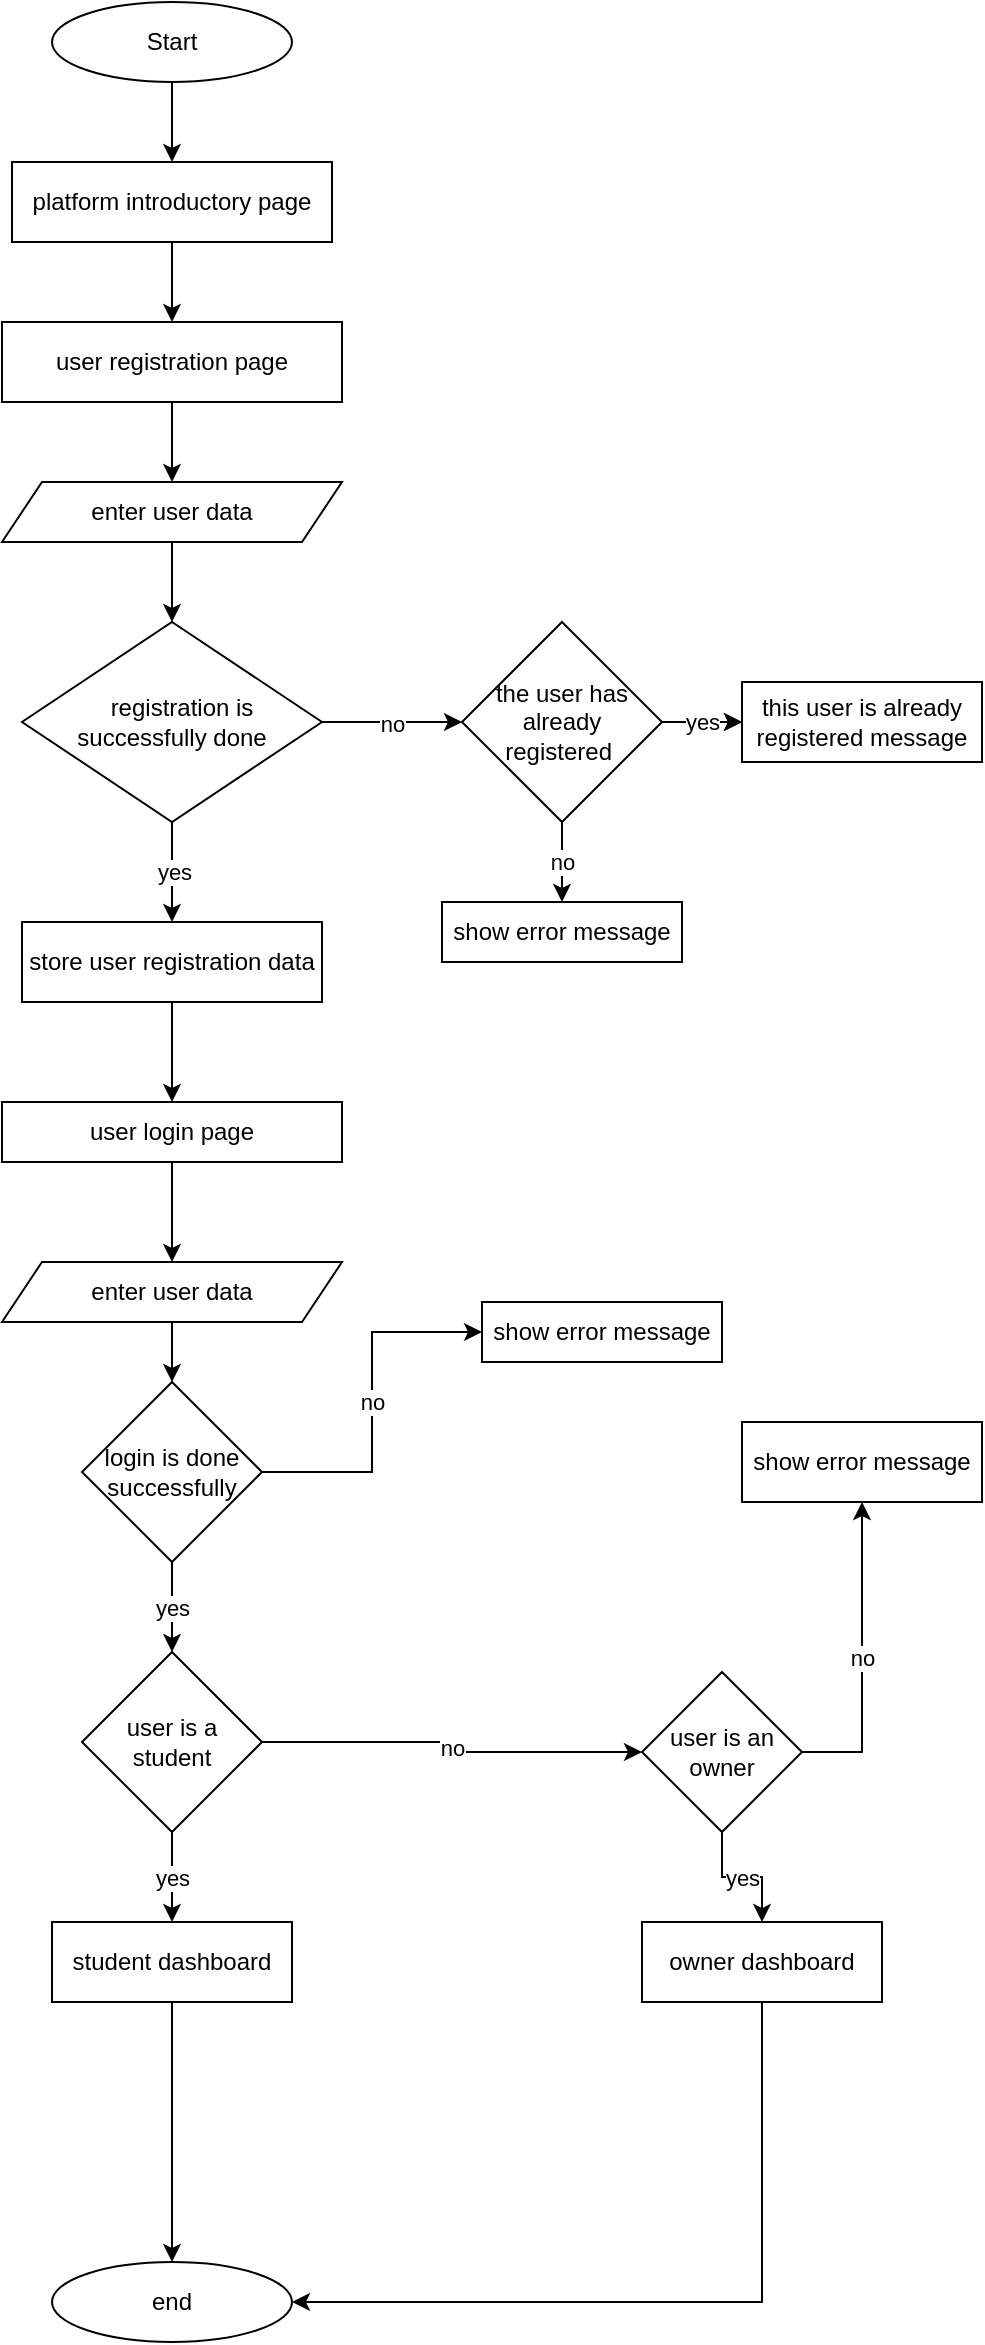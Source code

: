 <mxfile version="21.5.0" type="device">
  <diagram name="Page-1" id="IbCNt1j11o4psGc3Slpi">
    <mxGraphModel dx="1381" dy="872" grid="1" gridSize="10" guides="1" tooltips="1" connect="1" arrows="1" fold="1" page="1" pageScale="1" pageWidth="850" pageHeight="1100" math="0" shadow="0">
      <root>
        <mxCell id="0" />
        <mxCell id="1" parent="0" />
        <mxCell id="6pMdFOtzP3qhya9XBugc-3" style="edgeStyle=orthogonalEdgeStyle;rounded=0;orthogonalLoop=1;jettySize=auto;html=1;exitX=0.5;exitY=1;exitDx=0;exitDy=0;" parent="1" source="6pMdFOtzP3qhya9XBugc-2" edge="1">
          <mxGeometry relative="1" as="geometry">
            <mxPoint x="425" y="100" as="targetPoint" />
          </mxGeometry>
        </mxCell>
        <mxCell id="6pMdFOtzP3qhya9XBugc-2" value="Start" style="ellipse;whiteSpace=wrap;html=1;" parent="1" vertex="1">
          <mxGeometry x="365" y="20" width="120" height="40" as="geometry" />
        </mxCell>
        <mxCell id="6pMdFOtzP3qhya9XBugc-8" style="edgeStyle=orthogonalEdgeStyle;rounded=0;orthogonalLoop=1;jettySize=auto;html=1;exitX=0.5;exitY=1;exitDx=0;exitDy=0;" parent="1" source="6pMdFOtzP3qhya9XBugc-5" edge="1">
          <mxGeometry relative="1" as="geometry">
            <mxPoint x="425" y="180" as="targetPoint" />
          </mxGeometry>
        </mxCell>
        <mxCell id="6pMdFOtzP3qhya9XBugc-5" value="platform introductory page" style="rounded=0;whiteSpace=wrap;html=1;" parent="1" vertex="1">
          <mxGeometry x="345" y="100" width="160" height="40" as="geometry" />
        </mxCell>
        <mxCell id="6pMdFOtzP3qhya9XBugc-9" style="edgeStyle=orthogonalEdgeStyle;rounded=0;orthogonalLoop=1;jettySize=auto;html=1;exitX=0.5;exitY=1;exitDx=0;exitDy=0;" parent="1" source="6pMdFOtzP3qhya9XBugc-6" target="6pMdFOtzP3qhya9XBugc-10" edge="1">
          <mxGeometry relative="1" as="geometry">
            <mxPoint x="425" y="260" as="targetPoint" />
          </mxGeometry>
        </mxCell>
        <mxCell id="6pMdFOtzP3qhya9XBugc-6" value="user registration page" style="rounded=0;whiteSpace=wrap;html=1;" parent="1" vertex="1">
          <mxGeometry x="340" y="180" width="170" height="40" as="geometry" />
        </mxCell>
        <mxCell id="6pMdFOtzP3qhya9XBugc-11" style="edgeStyle=orthogonalEdgeStyle;rounded=0;orthogonalLoop=1;jettySize=auto;html=1;exitX=0.5;exitY=1;exitDx=0;exitDy=0;" parent="1" source="6pMdFOtzP3qhya9XBugc-10" target="6pMdFOtzP3qhya9XBugc-12" edge="1">
          <mxGeometry relative="1" as="geometry">
            <mxPoint x="425" y="330" as="targetPoint" />
          </mxGeometry>
        </mxCell>
        <mxCell id="6pMdFOtzP3qhya9XBugc-10" value="enter user data" style="shape=parallelogram;perimeter=parallelogramPerimeter;whiteSpace=wrap;html=1;fixedSize=1;" parent="1" vertex="1">
          <mxGeometry x="340" y="260" width="170" height="30" as="geometry" />
        </mxCell>
        <mxCell id="6pMdFOtzP3qhya9XBugc-13" value="no" style="edgeStyle=orthogonalEdgeStyle;rounded=0;orthogonalLoop=1;jettySize=auto;html=1;exitX=1;exitY=0.5;exitDx=0;exitDy=0;" parent="1" source="6pMdFOtzP3qhya9XBugc-12" edge="1">
          <mxGeometry relative="1" as="geometry">
            <mxPoint x="570" y="380" as="targetPoint" />
          </mxGeometry>
        </mxCell>
        <mxCell id="6pMdFOtzP3qhya9XBugc-16" value="yes" style="edgeStyle=orthogonalEdgeStyle;rounded=0;orthogonalLoop=1;jettySize=auto;html=1;exitX=0.5;exitY=1;exitDx=0;exitDy=0;" parent="1" source="6pMdFOtzP3qhya9XBugc-12" edge="1">
          <mxGeometry relative="1" as="geometry">
            <mxPoint x="425" y="480" as="targetPoint" />
          </mxGeometry>
        </mxCell>
        <mxCell id="6pMdFOtzP3qhya9XBugc-12" value="&amp;nbsp; &amp;nbsp;registration is successfully done" style="rhombus;whiteSpace=wrap;html=1;" parent="1" vertex="1">
          <mxGeometry x="350" y="330" width="150" height="100" as="geometry" />
        </mxCell>
        <mxCell id="6pMdFOtzP3qhya9XBugc-17" style="edgeStyle=orthogonalEdgeStyle;rounded=0;orthogonalLoop=1;jettySize=auto;html=1;exitX=1;exitY=0.5;exitDx=0;exitDy=0;" parent="1" source="6pMdFOtzP3qhya9XBugc-15" target="6pMdFOtzP3qhya9XBugc-18" edge="1">
          <mxGeometry relative="1" as="geometry">
            <mxPoint x="720" y="380" as="targetPoint" />
          </mxGeometry>
        </mxCell>
        <mxCell id="6pMdFOtzP3qhya9XBugc-19" value="yes" style="edgeStyle=orthogonalEdgeStyle;rounded=0;orthogonalLoop=1;jettySize=auto;html=1;" parent="1" source="6pMdFOtzP3qhya9XBugc-15" target="6pMdFOtzP3qhya9XBugc-18" edge="1">
          <mxGeometry relative="1" as="geometry" />
        </mxCell>
        <mxCell id="6pMdFOtzP3qhya9XBugc-20" value="no" style="edgeStyle=orthogonalEdgeStyle;rounded=0;orthogonalLoop=1;jettySize=auto;html=1;exitX=0.5;exitY=1;exitDx=0;exitDy=0;" parent="1" source="6pMdFOtzP3qhya9XBugc-15" target="6pMdFOtzP3qhya9XBugc-21" edge="1">
          <mxGeometry relative="1" as="geometry">
            <mxPoint x="620" y="460" as="targetPoint" />
          </mxGeometry>
        </mxCell>
        <mxCell id="6pMdFOtzP3qhya9XBugc-15" value="the user has already registered&amp;nbsp;" style="rhombus;whiteSpace=wrap;html=1;" parent="1" vertex="1">
          <mxGeometry x="570" y="330" width="100" height="100" as="geometry" />
        </mxCell>
        <mxCell id="6pMdFOtzP3qhya9XBugc-18" value="this user is already registered message" style="rounded=0;whiteSpace=wrap;html=1;" parent="1" vertex="1">
          <mxGeometry x="710" y="360" width="120" height="40" as="geometry" />
        </mxCell>
        <mxCell id="6pMdFOtzP3qhya9XBugc-21" value="show error message" style="rounded=0;whiteSpace=wrap;html=1;" parent="1" vertex="1">
          <mxGeometry x="560" y="470" width="120" height="30" as="geometry" />
        </mxCell>
        <mxCell id="6pMdFOtzP3qhya9XBugc-24" style="edgeStyle=orthogonalEdgeStyle;rounded=0;orthogonalLoop=1;jettySize=auto;html=1;exitX=0.5;exitY=1;exitDx=0;exitDy=0;entryX=0.5;entryY=0;entryDx=0;entryDy=0;" parent="1" source="6pMdFOtzP3qhya9XBugc-22" target="6pMdFOtzP3qhya9XBugc-23" edge="1">
          <mxGeometry relative="1" as="geometry" />
        </mxCell>
        <mxCell id="6pMdFOtzP3qhya9XBugc-22" value="store user registration data" style="rounded=0;whiteSpace=wrap;html=1;" parent="1" vertex="1">
          <mxGeometry x="350" y="480" width="150" height="40" as="geometry" />
        </mxCell>
        <mxCell id="6pMdFOtzP3qhya9XBugc-55" style="edgeStyle=orthogonalEdgeStyle;rounded=0;orthogonalLoop=1;jettySize=auto;html=1;exitX=0.5;exitY=1;exitDx=0;exitDy=0;entryX=0.5;entryY=0;entryDx=0;entryDy=0;" parent="1" source="6pMdFOtzP3qhya9XBugc-23" target="6pMdFOtzP3qhya9XBugc-53" edge="1">
          <mxGeometry relative="1" as="geometry" />
        </mxCell>
        <mxCell id="6pMdFOtzP3qhya9XBugc-23" value="user login page" style="rounded=0;whiteSpace=wrap;html=1;" parent="1" vertex="1">
          <mxGeometry x="340" y="570" width="170" height="30" as="geometry" />
        </mxCell>
        <mxCell id="6pMdFOtzP3qhya9XBugc-50" value="no" style="edgeStyle=orthogonalEdgeStyle;rounded=0;orthogonalLoop=1;jettySize=auto;html=1;exitX=1;exitY=0.5;exitDx=0;exitDy=0;entryX=0;entryY=0.5;entryDx=0;entryDy=0;" parent="1" source="6pMdFOtzP3qhya9XBugc-26" target="6pMdFOtzP3qhya9XBugc-28" edge="1">
          <mxGeometry relative="1" as="geometry" />
        </mxCell>
        <mxCell id="6pMdFOtzP3qhya9XBugc-52" value="yes" style="edgeStyle=orthogonalEdgeStyle;rounded=0;orthogonalLoop=1;jettySize=auto;html=1;exitX=0.5;exitY=1;exitDx=0;exitDy=0;entryX=0.5;entryY=0;entryDx=0;entryDy=0;" parent="1" source="6pMdFOtzP3qhya9XBugc-26" target="6pMdFOtzP3qhya9XBugc-31" edge="1">
          <mxGeometry relative="1" as="geometry" />
        </mxCell>
        <mxCell id="6pMdFOtzP3qhya9XBugc-26" value="login is done successfully" style="rhombus;whiteSpace=wrap;html=1;" parent="1" vertex="1">
          <mxGeometry x="380" y="710" width="90" height="90" as="geometry" />
        </mxCell>
        <mxCell id="6pMdFOtzP3qhya9XBugc-28" value="show error message" style="rounded=0;whiteSpace=wrap;html=1;" parent="1" vertex="1">
          <mxGeometry x="580" y="670" width="120" height="30" as="geometry" />
        </mxCell>
        <mxCell id="6pMdFOtzP3qhya9XBugc-36" value="yes" style="edgeStyle=orthogonalEdgeStyle;rounded=0;orthogonalLoop=1;jettySize=auto;html=1;exitX=0.5;exitY=1;exitDx=0;exitDy=0;" parent="1" source="6pMdFOtzP3qhya9XBugc-31" target="6pMdFOtzP3qhya9XBugc-37" edge="1">
          <mxGeometry relative="1" as="geometry">
            <mxPoint x="425" y="920" as="targetPoint" />
          </mxGeometry>
        </mxCell>
        <mxCell id="3sMK4BRBnz9dFjiMhqUr-1" value="no" style="edgeStyle=orthogonalEdgeStyle;rounded=0;orthogonalLoop=1;jettySize=auto;html=1;exitX=1;exitY=0.5;exitDx=0;exitDy=0;entryX=0;entryY=0.5;entryDx=0;entryDy=0;" edge="1" parent="1" source="6pMdFOtzP3qhya9XBugc-31" target="6pMdFOtzP3qhya9XBugc-35">
          <mxGeometry relative="1" as="geometry" />
        </mxCell>
        <mxCell id="6pMdFOtzP3qhya9XBugc-31" value="user is a student" style="rhombus;whiteSpace=wrap;html=1;" parent="1" vertex="1">
          <mxGeometry x="380" y="845" width="90" height="90" as="geometry" />
        </mxCell>
        <mxCell id="6pMdFOtzP3qhya9XBugc-40" value="yes" style="edgeStyle=orthogonalEdgeStyle;rounded=0;orthogonalLoop=1;jettySize=auto;html=1;exitX=0.5;exitY=1;exitDx=0;exitDy=0;" parent="1" source="6pMdFOtzP3qhya9XBugc-35" target="6pMdFOtzP3qhya9XBugc-41" edge="1">
          <mxGeometry relative="1" as="geometry">
            <mxPoint x="700" y="910" as="targetPoint" />
          </mxGeometry>
        </mxCell>
        <mxCell id="6pMdFOtzP3qhya9XBugc-42" value="no" style="edgeStyle=orthogonalEdgeStyle;rounded=0;orthogonalLoop=1;jettySize=auto;html=1;exitX=1;exitY=0.5;exitDx=0;exitDy=0;" parent="1" source="6pMdFOtzP3qhya9XBugc-35" target="6pMdFOtzP3qhya9XBugc-43" edge="1">
          <mxGeometry relative="1" as="geometry">
            <mxPoint x="790" y="815" as="targetPoint" />
          </mxGeometry>
        </mxCell>
        <mxCell id="6pMdFOtzP3qhya9XBugc-35" value="user is an owner" style="rhombus;whiteSpace=wrap;html=1;" parent="1" vertex="1">
          <mxGeometry x="660" y="855" width="80" height="80" as="geometry" />
        </mxCell>
        <mxCell id="6pMdFOtzP3qhya9XBugc-45" style="edgeStyle=orthogonalEdgeStyle;rounded=0;orthogonalLoop=1;jettySize=auto;html=1;exitX=0.5;exitY=1;exitDx=0;exitDy=0;entryX=0.5;entryY=0;entryDx=0;entryDy=0;" parent="1" source="6pMdFOtzP3qhya9XBugc-37" target="6pMdFOtzP3qhya9XBugc-44" edge="1">
          <mxGeometry relative="1" as="geometry" />
        </mxCell>
        <mxCell id="6pMdFOtzP3qhya9XBugc-37" value="student dashboard" style="rounded=0;whiteSpace=wrap;html=1;" parent="1" vertex="1">
          <mxGeometry x="365" y="980" width="120" height="40" as="geometry" />
        </mxCell>
        <mxCell id="6pMdFOtzP3qhya9XBugc-47" style="edgeStyle=orthogonalEdgeStyle;rounded=0;orthogonalLoop=1;jettySize=auto;html=1;exitX=0.5;exitY=1;exitDx=0;exitDy=0;entryX=1;entryY=0.5;entryDx=0;entryDy=0;" parent="1" source="6pMdFOtzP3qhya9XBugc-41" target="6pMdFOtzP3qhya9XBugc-44" edge="1">
          <mxGeometry relative="1" as="geometry" />
        </mxCell>
        <mxCell id="6pMdFOtzP3qhya9XBugc-41" value="owner dashboard" style="rounded=0;whiteSpace=wrap;html=1;" parent="1" vertex="1">
          <mxGeometry x="660" y="980" width="120" height="40" as="geometry" />
        </mxCell>
        <mxCell id="6pMdFOtzP3qhya9XBugc-43" value="show error message" style="rounded=0;whiteSpace=wrap;html=1;" parent="1" vertex="1">
          <mxGeometry x="710" y="730" width="120" height="40" as="geometry" />
        </mxCell>
        <mxCell id="6pMdFOtzP3qhya9XBugc-44" value="end" style="ellipse;whiteSpace=wrap;html=1;" parent="1" vertex="1">
          <mxGeometry x="365" y="1150" width="120" height="40" as="geometry" />
        </mxCell>
        <mxCell id="6pMdFOtzP3qhya9XBugc-56" style="edgeStyle=orthogonalEdgeStyle;rounded=0;orthogonalLoop=1;jettySize=auto;html=1;exitX=0.5;exitY=1;exitDx=0;exitDy=0;entryX=0.5;entryY=0;entryDx=0;entryDy=0;" parent="1" source="6pMdFOtzP3qhya9XBugc-53" target="6pMdFOtzP3qhya9XBugc-26" edge="1">
          <mxGeometry relative="1" as="geometry" />
        </mxCell>
        <mxCell id="6pMdFOtzP3qhya9XBugc-53" value="enter user data" style="shape=parallelogram;perimeter=parallelogramPerimeter;whiteSpace=wrap;html=1;fixedSize=1;" parent="1" vertex="1">
          <mxGeometry x="340" y="650" width="170" height="30" as="geometry" />
        </mxCell>
      </root>
    </mxGraphModel>
  </diagram>
</mxfile>
